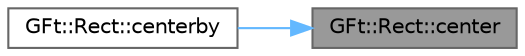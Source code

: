 digraph "GFt::Rect::center"
{
 // LATEX_PDF_SIZE
  bgcolor="transparent";
  edge [fontname=Helvetica,fontsize=10,labelfontname=Helvetica,labelfontsize=10];
  node [fontname=Helvetica,fontsize=10,shape=box,height=0.2,width=0.4];
  rankdir="RL";
  Node1 [id="Node000001",label="GFt::Rect::center",height=0.2,width=0.4,color="gray40", fillcolor="grey60", style="filled", fontcolor="black",tooltip="矩形的中心点坐标"];
  Node1 -> Node2 [id="edge1_Node000001_Node000002",dir="back",color="steelblue1",style="solid",tooltip=" "];
  Node2 [id="Node000002",label="GFt::Rect::centerby",height=0.2,width=0.4,color="grey40", fillcolor="white", style="filled",URL="$class_g_ft_1_1_rect.html#abc4eafa388249b3847e7efb0a1588c72",tooltip="计算给定尺寸的居中矩形"];
}
